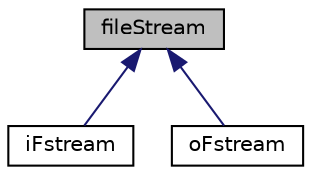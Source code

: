 digraph "fileStream"
{
 // LATEX_PDF_SIZE
  edge [fontname="Helvetica",fontsize="10",labelfontname="Helvetica",labelfontsize="10"];
  node [fontname="Helvetica",fontsize="10",shape=record];
  Node1 [label="fileStream",height=0.2,width=0.4,color="black", fillcolor="grey75", style="filled", fontcolor="black",tooltip="Creates and manages an input/output file stream with specified format."];
  Node1 -> Node2 [dir="back",color="midnightblue",fontsize="10",style="solid",fontname="Helvetica"];
  Node2 [label="iFstream",height=0.2,width=0.4,color="black", fillcolor="white", style="filled",URL="$classpFlow_1_1iFstream.html",tooltip="Input file stream for reading binary or ascii data from a file."];
  Node1 -> Node3 [dir="back",color="midnightblue",fontsize="10",style="solid",fontname="Helvetica"];
  Node3 [label="oFstream",height=0.2,width=0.4,color="black", fillcolor="white", style="filled",URL="$classpFlow_1_1oFstream.html",tooltip="Output file stream to send binary or ascii data to a file."];
}
